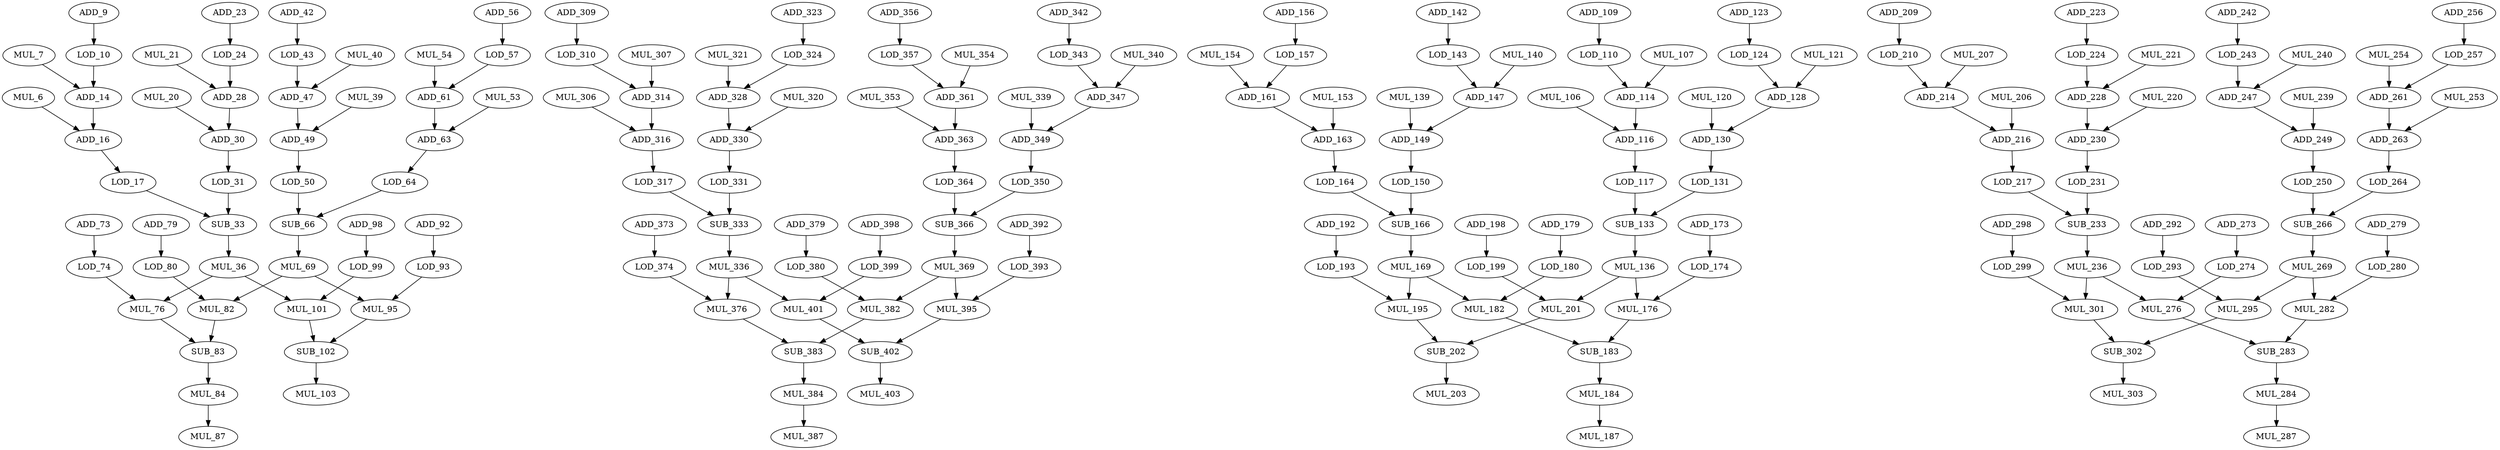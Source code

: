 digraph smooth_color_z {
	ADD_73 [label = ADD_73 ];
	SUB_83 [label = SUB_83 ];
	LOD_374 [label = LOD_374 ];
	ADD_363 [label = ADD_363 ];
	MUL_154 [label = MUL_154 ];
	LOD_93 [label = LOD_93 ];
	LOD_199 [label = LOD_199 ];
	MUL_207 [label = MUL_207 ];
	LOD_243 [label = LOD_243 ];
	MUL_284 [label = MUL_284 ];
	LOD_310 [label = LOD_310 ];
	ADD_156 [label = ADD_156 ];
	SUB_283 [label = SUB_283 ];
	MUL_295 [label = MUL_295 ];
	LOD_43 [label = LOD_43 ];
	MUL_103 [label = MUL_103 ];
	MUL_6 [label = MUL_6 ];
	MUL_282 [label = MUL_282 ];
	ADD_292 [label = ADD_292 ];
	MUL_376 [label = MUL_376 ];
	ADD_161 [label = ADD_161 ];
	MUL_101 [label = MUL_101 ];
	MUL_276 [label = MUL_276 ];
	MUL_321 [label = MUL_321 ];
	ADD_247 [label = ADD_247 ];
	ADD_61 [label = ADD_61 ];
	ADD_214 [label = ADD_214 ];
	MUL_20 [label = MUL_20 ];
	ADD_14 [label = ADD_14 ];
	ADD_263 [label = ADD_263 ];
	MUL_76 [label = MUL_76 ];
	ADD_149 [label = ADD_149 ];
	MUL_306 [label = MUL_306 ];
	LOD_124 [label = LOD_124 ];
	MUL_395 [label = MUL_395 ];
	MUL_84 [label = MUL_84 ];
	LOD_250 [label = LOD_250 ];
	LOD_357 [label = LOD_357 ];
	ADD_356 [label = ADD_356 ];
	ADD_223 [label = ADD_223 ];
	MUL_254 [label = MUL_254 ];
	MUL_307 [label = MUL_307 ];
	ADD_298 [label = ADD_298 ];
	MUL_382 [label = MUL_382 ];
	MUL_239 [label = MUL_239 ];
	LOD_110 [label = LOD_110 ];
	LOD_99 [label = LOD_99 ];
	MUL_269 [label = MUL_269 ];
	MUL_106 [label = MUL_106 ];
	MUL_120 [label = MUL_120 ];
	MUL_195 [label = MUL_195 ];
	ADD_242 [label = ADD_242 ];
	MUL_139 [label = MUL_139 ];
	MUL_403 [label = MUL_403 ];
	LOD_217 [label = LOD_217 ];
	LOD_257 [label = LOD_257 ];
	ADD_92 [label = ADD_92 ];
	MUL_7 [label = MUL_7 ];
	ADD_98 [label = ADD_98 ];
	ADD_349 [label = ADD_349 ];
	ADD_230 [label = ADD_230 ];
	LOD_280 [label = LOD_280 ];
	ADD_256 [label = ADD_256 ];
	MUL_184 [label = MUL_184 ];
	MUL_153 [label = MUL_153 ];
	ADD_314 [label = ADD_314 ];
	MUL_54 [label = MUL_54 ];
	ADD_342 [label = ADD_342 ];
	ADD_261 [label = ADD_261 ];
	LOD_380 [label = LOD_380 ];
	MUL_339 [label = MUL_339 ];
	LOD_364 [label = LOD_364 ];
	MUL_176 [label = MUL_176 ];
	LOD_164 [label = LOD_164 ];
	SUB_266 [label = SUB_266 ];
	LOD_393 [label = LOD_393 ];
	MUL_253 [label = MUL_253 ];
	ADD_79 [label = ADD_79 ];
	SUB_233 [label = SUB_233 ];
	MUL_203 [label = MUL_203 ];
	ADD_198 [label = ADD_198 ];
	MUL_236 [label = MUL_236 ];
	ADD_279 [label = ADD_279 ];
	ADD_28 [label = ADD_28 ];
	ADD_42 [label = ADD_42 ];
	ADD_379 [label = ADD_379 ];
	ADD_109 [label = ADD_109 ];
	LOD_343 [label = LOD_343 ];
	ADD_142 [label = ADD_142 ];
	ADD_116 [label = ADD_116 ];
	ADD_249 [label = ADD_249 ];
	MUL_87 [label = MUL_87 ];
	MUL_187 [label = MUL_187 ];
	LOD_143 [label = LOD_143 ];
	SUB_33 [label = SUB_33 ];
	ADD_192 [label = ADD_192 ];
	LOD_224 [label = LOD_224 ];
	ADD_30 [label = ADD_30 ];
	SUB_333 [label = SUB_333 ];
	ADD_173 [label = ADD_173 ];
	LOD_317 [label = LOD_317 ];
	MUL_69 [label = MUL_69 ];
	ADD_147 [label = ADD_147 ];
	MUL_82 [label = MUL_82 ];
	LOD_210 [label = LOD_210 ];
	MUL_169 [label = MUL_169 ];
	MUL_303 [label = MUL_303 ];
	MUL_353 [label = MUL_353 ];
	SUB_66 [label = SUB_66 ];
	LOD_274 [label = LOD_274 ];
	ADD_47 [label = ADD_47 ];
	MUL_40 [label = MUL_40 ];
	MUL_401 [label = MUL_401 ];
	LOD_17 [label = LOD_17 ];
	SUB_133 [label = SUB_133 ];
	SUB_366 [label = SUB_366 ];
	LOD_117 [label = LOD_117 ];
	MUL_21 [label = MUL_21 ];
	ADD_309 [label = ADD_309 ];
	MUL_182 [label = MUL_182 ];
	MUL_384 [label = MUL_384 ];
	MUL_39 [label = MUL_39 ];
	MUL_201 [label = MUL_201 ];
	ADD_63 [label = ADD_63 ];
	ADD_56 [label = ADD_56 ];
	LOD_50 [label = LOD_50 ];
	ADD_328 [label = ADD_328 ];
	LOD_231 [label = LOD_231 ];
	ADD_128 [label = ADD_128 ];
	SUB_383 [label = SUB_383 ];
	ADD_179 [label = ADD_179 ];
	MUL_95 [label = MUL_95 ];
	LOD_174 [label = LOD_174 ];
	ADD_228 [label = ADD_228 ];
	LOD_324 [label = LOD_324 ];
	ADD_16 [label = ADD_16 ];
	MUL_53 [label = MUL_53 ];
	MUL_107 [label = MUL_107 ];
	MUL_287 [label = MUL_287 ];
	ADD_23 [label = ADD_23 ];
	ADD_163 [label = ADD_163 ];
	MUL_369 [label = MUL_369 ];
	SUB_102 [label = SUB_102 ];
	SUB_202 [label = SUB_202 ];
	ADD_209 [label = ADD_209 ];
	MUL_340 [label = MUL_340 ];
	LOD_331 [label = LOD_331 ];
	ADD_9 [label = ADD_9 ];
	LOD_399 [label = LOD_399 ];
	ADD_49 [label = ADD_49 ];
	ADD_330 [label = ADD_330 ];
	MUL_136 [label = MUL_136 ];
	LOD_24 [label = LOD_24 ];
	ADD_361 [label = ADD_361 ];
	MUL_387 [label = MUL_387 ];
	SUB_402 [label = SUB_402 ];
	LOD_31 [label = LOD_31 ];
	SUB_166 [label = SUB_166 ];
	LOD_80 [label = LOD_80 ];
	MUL_320 [label = MUL_320 ];
	MUL_140 [label = MUL_140 ];
	ADD_323 [label = ADD_323 ];
	MUL_336 [label = MUL_336 ];
	MUL_354 [label = MUL_354 ];
	LOD_131 [label = LOD_131 ];
	LOD_150 [label = LOD_150 ];
	LOD_64 [label = LOD_64 ];
	MUL_221 [label = MUL_221 ];
	ADD_392 [label = ADD_392 ];
	ADD_123 [label = ADD_123 ];
	MUL_206 [label = MUL_206 ];
	SUB_183 [label = SUB_183 ];
	MUL_121 [label = MUL_121 ];
	LOD_264 [label = LOD_264 ];
	LOD_180 [label = LOD_180 ];
	ADD_398 [label = ADD_398 ];
	ADD_316 [label = ADD_316 ];
	LOD_350 [label = LOD_350 ];
	ADD_114 [label = ADD_114 ];
	LOD_157 [label = LOD_157 ];
	MUL_220 [label = MUL_220 ];
	LOD_299 [label = LOD_299 ];
	ADD_373 [label = ADD_373 ];
	MUL_36 [label = MUL_36 ];
	ADD_347 [label = ADD_347 ];
	ADD_216 [label = ADD_216 ];
	LOD_10 [label = LOD_10 ];
	SUB_302 [label = SUB_302 ];
	LOD_293 [label = LOD_293 ];
	LOD_57 [label = LOD_57 ];
	LOD_193 [label = LOD_193 ];
	ADD_273 [label = ADD_273 ];
	MUL_240 [label = MUL_240 ];
	MUL_301 [label = MUL_301 ];
	LOD_74 [label = LOD_74 ];
	ADD_130 [label = ADD_130 ];
	ADD_163->LOD_164 [ name = 0 ];
	MUL_201->SUB_202 [ name = 1 ];
	SUB_333->MUL_336 [ name = 2 ];
	ADD_292->LOD_293 [ name = 3 ];
	ADD_261->ADD_263 [ name = 4 ];
	SUB_183->MUL_184 [ name = 5 ];
	MUL_53->ADD_63 [ name = 6 ];
	MUL_69->MUL_82 [ name = 7 ];
	MUL_169->MUL_195 [ name = 8 ];
	ADD_347->ADD_349 [ name = 9 ];
	ADD_298->LOD_299 [ name = 10 ];
	MUL_136->MUL_201 [ name = 11 ];
	ADD_398->LOD_399 [ name = 12 ];
	MUL_384->MUL_387 [ name = 13 ];
	LOD_180->MUL_182 [ name = 14 ];
	ADD_330->LOD_331 [ name = 15 ];
	ADD_63->LOD_64 [ name = 16 ];
	ADD_328->ADD_330 [ name = 17 ];
	ADD_192->LOD_193 [ name = 18 ];
	ADD_361->ADD_363 [ name = 19 ];
	LOD_224->ADD_228 [ name = 20 ];
	LOD_343->ADD_347 [ name = 21 ];
	ADD_363->LOD_364 [ name = 22 ];
	ADD_23->LOD_24 [ name = 23 ];
	MUL_176->SUB_183 [ name = 24 ];
	MUL_195->SUB_202 [ name = 25 ];
	MUL_84->MUL_87 [ name = 26 ];
	MUL_269->MUL_282 [ name = 27 ];
	SUB_66->MUL_69 [ name = 28 ];
	MUL_301->SUB_302 [ name = 29 ];
	ADD_249->LOD_250 [ name = 30 ];
	SUB_266->MUL_269 [ name = 31 ];
	LOD_250->SUB_266 [ name = 32 ];
	MUL_336->MUL_401 [ name = 33 ];
	LOD_10->ADD_14 [ name = 34 ];
	ADD_179->LOD_180 [ name = 35 ];
	LOD_157->ADD_161 [ name = 36 ];
	LOD_399->MUL_401 [ name = 37 ];
	MUL_169->MUL_182 [ name = 38 ];
	ADD_279->LOD_280 [ name = 39 ];
	MUL_369->MUL_382 [ name = 40 ];
	LOD_257->ADD_261 [ name = 41 ];
	ADD_349->LOD_350 [ name = 42 ];
	MUL_36->MUL_101 [ name = 43 ];
	LOD_50->SUB_66 [ name = 44 ];
	ADD_79->LOD_80 [ name = 45 ];
	LOD_364->SUB_366 [ name = 46 ];
	LOD_31->SUB_33 [ name = 47 ];
	SUB_402->MUL_403 [ name = 48 ];
	SUB_83->MUL_84 [ name = 49 ];
	MUL_295->SUB_302 [ name = 50 ];
	MUL_207->ADD_214 [ name = 51 ];
	MUL_339->ADD_349 [ name = 52 ];
	ADD_373->LOD_374 [ name = 53 ];
	MUL_254->ADD_261 [ name = 54 ];
	LOD_310->ADD_314 [ name = 55 ];
	LOD_64->SUB_66 [ name = 56 ];
	ADD_273->LOD_274 [ name = 57 ];
	SUB_166->MUL_169 [ name = 58 ];
	MUL_376->SUB_383 [ name = 59 ];
	ADD_161->ADD_163 [ name = 60 ];
	LOD_174->MUL_176 [ name = 61 ];
	LOD_274->MUL_276 [ name = 62 ];
	MUL_282->SUB_283 [ name = 63 ];
	ADD_56->LOD_57 [ name = 64 ];
	MUL_7->ADD_14 [ name = 65 ];
	ADD_379->LOD_380 [ name = 66 ];
	MUL_369->MUL_395 [ name = 67 ];
	MUL_336->MUL_376 [ name = 68 ];
	LOD_380->MUL_382 [ name = 69 ];
	MUL_306->ADD_316 [ name = 70 ];
	MUL_136->MUL_176 [ name = 71 ];
	LOD_331->SUB_333 [ name = 72 ];
	MUL_153->ADD_163 [ name = 73 ];
	LOD_143->ADD_147 [ name = 74 ];
	LOD_293->MUL_295 [ name = 75 ];
	ADD_198->LOD_199 [ name = 76 ];
	ADD_47->ADD_49 [ name = 77 ];
	SUB_383->MUL_384 [ name = 78 ];
	ADD_263->LOD_264 [ name = 79 ];
	ADD_342->LOD_343 [ name = 80 ];
	MUL_354->ADD_361 [ name = 81 ];
	MUL_382->SUB_383 [ name = 82 ];
	MUL_320->ADD_330 [ name = 83 ];
	LOD_99->MUL_101 [ name = 84 ];
	ADD_256->LOD_257 [ name = 85 ];
	LOD_57->ADD_61 [ name = 86 ];
	ADD_228->ADD_230 [ name = 87 ];
	MUL_121->ADD_128 [ name = 88 ];
	MUL_54->ADD_61 [ name = 89 ];
	LOD_110->ADD_114 [ name = 90 ];
	ADD_392->LOD_393 [ name = 91 ];
	MUL_206->ADD_216 [ name = 92 ];
	LOD_131->SUB_133 [ name = 93 ];
	LOD_231->SUB_233 [ name = 94 ];
	ADD_30->LOD_31 [ name = 95 ];
	ADD_128->ADD_130 [ name = 96 ];
	ADD_9->LOD_10 [ name = 97 ];
	ADD_92->LOD_93 [ name = 98 ];
	LOD_393->MUL_395 [ name = 99 ];
	LOD_317->SUB_333 [ name = 100 ];
	MUL_220->ADD_230 [ name = 101 ];
	MUL_236->MUL_276 [ name = 102 ];
	LOD_193->MUL_195 [ name = 103 ];
	LOD_357->ADD_361 [ name = 104 ];
	LOD_199->MUL_201 [ name = 105 ];
	MUL_395->SUB_402 [ name = 106 ];
	MUL_154->ADD_161 [ name = 107 ];
	ADD_247->ADD_249 [ name = 108 ];
	MUL_401->SUB_402 [ name = 109 ];
	MUL_253->ADD_263 [ name = 110 ];
	SUB_102->MUL_103 [ name = 111 ];
	LOD_280->MUL_282 [ name = 112 ];
	MUL_101->SUB_102 [ name = 113 ];
	ADD_142->LOD_143 [ name = 114 ];
	ADD_230->LOD_231 [ name = 115 ];
	SUB_233->MUL_236 [ name = 116 ];
	MUL_21->ADD_28 [ name = 117 ];
	SUB_283->MUL_284 [ name = 118 ];
	MUL_39->ADD_49 [ name = 119 ];
	ADD_147->ADD_149 [ name = 120 ];
	ADD_116->LOD_117 [ name = 121 ];
	ADD_173->LOD_174 [ name = 122 ];
	ADD_314->ADD_316 [ name = 123 ];
	MUL_82->SUB_83 [ name = 124 ];
	SUB_33->MUL_36 [ name = 125 ];
	ADD_123->LOD_124 [ name = 126 ];
	MUL_182->SUB_183 [ name = 127 ];
	LOD_243->ADD_247 [ name = 128 ];
	MUL_353->ADD_363 [ name = 129 ];
	ADD_28->ADD_30 [ name = 130 ];
	ADD_130->LOD_131 [ name = 131 ];
	MUL_20->ADD_30 [ name = 132 ];
	MUL_140->ADD_147 [ name = 133 ];
	MUL_269->MUL_295 [ name = 134 ];
	SUB_202->MUL_203 [ name = 135 ];
	MUL_236->MUL_301 [ name = 136 ];
	ADD_16->LOD_17 [ name = 137 ];
	LOD_117->SUB_133 [ name = 138 ];
	LOD_124->ADD_128 [ name = 139 ];
	ADD_356->LOD_357 [ name = 140 ];
	LOD_93->MUL_95 [ name = 141 ];
	SUB_302->MUL_303 [ name = 142 ];
	ADD_216->LOD_217 [ name = 143 ];
	MUL_139->ADD_149 [ name = 144 ];
	MUL_221->ADD_228 [ name = 145 ];
	ADD_14->ADD_16 [ name = 146 ];
	ADD_156->LOD_157 [ name = 147 ];
	MUL_76->SUB_83 [ name = 148 ];
	MUL_240->ADD_247 [ name = 149 ];
	ADD_316->LOD_317 [ name = 150 ];
	ADD_223->LOD_224 [ name = 151 ];
	ADD_109->LOD_110 [ name = 152 ];
	MUL_120->ADD_130 [ name = 153 ];
	LOD_324->ADD_328 [ name = 154 ];
	MUL_307->ADD_314 [ name = 155 ];
	LOD_210->ADD_214 [ name = 156 ];
	LOD_17->SUB_33 [ name = 157 ];
	MUL_276->SUB_283 [ name = 158 ];
	ADD_242->LOD_243 [ name = 159 ];
	LOD_164->SUB_166 [ name = 160 ];
	ADD_149->LOD_150 [ name = 161 ];
	LOD_150->SUB_166 [ name = 162 ];
	MUL_95->SUB_102 [ name = 163 ];
	ADD_214->ADD_216 [ name = 164 ];
	ADD_209->LOD_210 [ name = 165 ];
	MUL_106->ADD_116 [ name = 166 ];
	MUL_6->ADD_16 [ name = 167 ];
	LOD_43->ADD_47 [ name = 168 ];
	LOD_374->MUL_376 [ name = 169 ];
	LOD_24->ADD_28 [ name = 170 ];
	ADD_323->LOD_324 [ name = 171 ];
	LOD_350->SUB_366 [ name = 172 ];
	LOD_217->SUB_233 [ name = 173 ];
	MUL_69->MUL_95 [ name = 174 ];
	LOD_299->MUL_301 [ name = 175 ];
	SUB_133->MUL_136 [ name = 176 ];
	ADD_42->LOD_43 [ name = 177 ];
	MUL_107->ADD_114 [ name = 178 ];
	MUL_321->ADD_328 [ name = 179 ];
	ADD_98->LOD_99 [ name = 180 ];
	LOD_264->SUB_266 [ name = 181 ];
	MUL_184->MUL_187 [ name = 182 ];
	LOD_80->MUL_82 [ name = 183 ];
	ADD_61->ADD_63 [ name = 184 ];
	SUB_366->MUL_369 [ name = 185 ];
	ADD_73->LOD_74 [ name = 186 ];
	ADD_114->ADD_116 [ name = 187 ];
	LOD_74->MUL_76 [ name = 188 ];
	MUL_36->MUL_76 [ name = 189 ];
	ADD_309->LOD_310 [ name = 190 ];
	MUL_239->ADD_249 [ name = 191 ];
	MUL_40->ADD_47 [ name = 192 ];
	ADD_49->LOD_50 [ name = 193 ];
	MUL_340->ADD_347 [ name = 194 ];
	MUL_284->MUL_287 [ name = 195 ];
}
